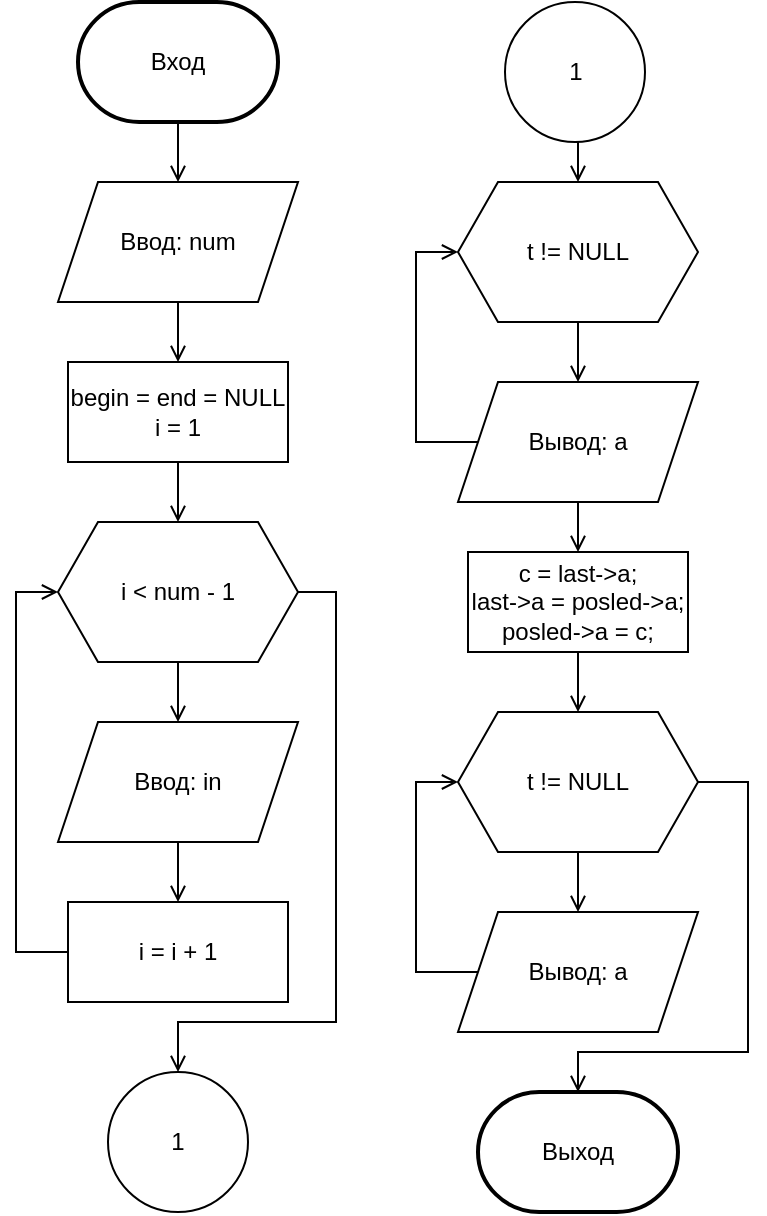 <mxfile version="14.4.3" type="github">
  <diagram id="2XYw5rfrzcdDfsoRY1aY" name="Page-1">
    <mxGraphModel dx="1826" dy="2009" grid="1" gridSize="10" guides="1" tooltips="1" connect="1" arrows="1" fold="1" page="1" pageScale="1" pageWidth="827" pageHeight="1169" math="0" shadow="0">
      <root>
        <mxCell id="0" />
        <mxCell id="1" parent="0" />
        <mxCell id="H2cdQdNsFVJgSfEbFwte-2" style="edgeStyle=orthogonalEdgeStyle;rounded=0;orthogonalLoop=1;jettySize=auto;html=1;entryX=0.5;entryY=0;entryDx=0;entryDy=0;endArrow=open;endFill=0;" parent="1" source="bIGdx2mvvDFSyfbHBPX8-2" target="H2cdQdNsFVJgSfEbFwte-1" edge="1">
          <mxGeometry relative="1" as="geometry" />
        </mxCell>
        <mxCell id="bIGdx2mvvDFSyfbHBPX8-2" value="Вход" style="strokeWidth=2;html=1;shape=mxgraph.flowchart.terminator;whiteSpace=wrap;" parent="1" vertex="1">
          <mxGeometry x="231" width="100" height="60" as="geometry" />
        </mxCell>
        <mxCell id="bIGdx2mvvDFSyfbHBPX8-59" value="Выход" style="strokeWidth=2;html=1;shape=mxgraph.flowchart.terminator;whiteSpace=wrap;" parent="1" vertex="1">
          <mxGeometry x="431" y="545" width="100" height="60" as="geometry" />
        </mxCell>
        <mxCell id="H2cdQdNsFVJgSfEbFwte-9" style="edgeStyle=orthogonalEdgeStyle;rounded=0;orthogonalLoop=1;jettySize=auto;html=1;endArrow=open;endFill=0;exitX=0.5;exitY=1;exitDx=0;exitDy=0;entryX=0.5;entryY=0;entryDx=0;entryDy=0;" parent="1" source="pRmrsL6-HdyroAubP1yS-1" target="R6cZvxgfhZuNwIvXrBpr-5" edge="1">
          <mxGeometry relative="1" as="geometry">
            <mxPoint x="281" y="410" as="sourcePoint" />
            <mxPoint x="281" y="440" as="targetPoint" />
          </mxGeometry>
        </mxCell>
        <mxCell id="H2cdQdNsFVJgSfEbFwte-13" style="edgeStyle=orthogonalEdgeStyle;rounded=0;orthogonalLoop=1;jettySize=auto;html=1;endArrow=open;endFill=0;entryX=0.5;entryY=0;entryDx=0;entryDy=0;" parent="1" source="pRmrsL6-HdyroAubP1yS-1" target="ApQISaAkhnt0DVVHts4M-14" edge="1">
          <mxGeometry relative="1" as="geometry">
            <mxPoint x="160" y="520" as="targetPoint" />
            <Array as="points">
              <mxPoint x="360" y="295" />
              <mxPoint x="360" y="510" />
              <mxPoint x="281" y="510" />
            </Array>
          </mxGeometry>
        </mxCell>
        <mxCell id="pRmrsL6-HdyroAubP1yS-1" value="i &amp;lt; num - 1" style="shape=hexagon;perimeter=hexagonPerimeter2;whiteSpace=wrap;html=1;fixedSize=1;" parent="1" vertex="1">
          <mxGeometry x="221" y="260" width="120" height="70" as="geometry" />
        </mxCell>
        <mxCell id="H2cdQdNsFVJgSfEbFwte-5" style="edgeStyle=orthogonalEdgeStyle;rounded=0;orthogonalLoop=1;jettySize=auto;html=1;endArrow=open;endFill=0;" parent="1" source="H2cdQdNsFVJgSfEbFwte-1" target="H2cdQdNsFVJgSfEbFwte-4" edge="1">
          <mxGeometry relative="1" as="geometry" />
        </mxCell>
        <mxCell id="H2cdQdNsFVJgSfEbFwte-1" value="Ввод: num" style="shape=parallelogram;perimeter=parallelogramPerimeter;whiteSpace=wrap;html=1;fixedSize=1;" parent="1" vertex="1">
          <mxGeometry x="221" y="90" width="120" height="60" as="geometry" />
        </mxCell>
        <mxCell id="H2cdQdNsFVJgSfEbFwte-6" style="edgeStyle=orthogonalEdgeStyle;rounded=0;orthogonalLoop=1;jettySize=auto;html=1;endArrow=open;endFill=0;" parent="1" source="H2cdQdNsFVJgSfEbFwte-4" target="pRmrsL6-HdyroAubP1yS-1" edge="1">
          <mxGeometry relative="1" as="geometry" />
        </mxCell>
        <mxCell id="H2cdQdNsFVJgSfEbFwte-4" value="begin = end = NULL&lt;br&gt;i = 1" style="rounded=0;whiteSpace=wrap;html=1;" parent="1" vertex="1">
          <mxGeometry x="226" y="180" width="110" height="50" as="geometry" />
        </mxCell>
        <mxCell id="H2cdQdNsFVJgSfEbFwte-12" style="edgeStyle=orthogonalEdgeStyle;rounded=0;orthogonalLoop=1;jettySize=auto;html=1;endArrow=open;endFill=0;exitX=0;exitY=0.5;exitDx=0;exitDy=0;" parent="1" source="R6cZvxgfhZuNwIvXrBpr-4" edge="1">
          <mxGeometry relative="1" as="geometry">
            <mxPoint x="221" y="295" as="targetPoint" />
            <Array as="points">
              <mxPoint x="200" y="475" />
              <mxPoint x="200" y="295" />
            </Array>
            <mxPoint x="231" y="730" as="sourcePoint" />
          </mxGeometry>
        </mxCell>
        <mxCell id="ApQISaAkhnt0DVVHts4M-19" style="edgeStyle=orthogonalEdgeStyle;rounded=0;orthogonalLoop=1;jettySize=auto;html=1;exitX=0.5;exitY=1;exitDx=0;exitDy=0;entryX=0.5;entryY=0;entryDx=0;entryDy=0;endArrow=open;endFill=0;strokeColor=#000000;" parent="1" source="H2cdQdNsFVJgSfEbFwte-15" target="ApQISaAkhnt0DVVHts4M-4" edge="1">
          <mxGeometry relative="1" as="geometry" />
        </mxCell>
        <mxCell id="H2cdQdNsFVJgSfEbFwte-15" value="1" style="ellipse;whiteSpace=wrap;html=1;aspect=fixed;" parent="1" vertex="1">
          <mxGeometry x="444.5" width="70" height="70" as="geometry" />
        </mxCell>
        <mxCell id="R6cZvxgfhZuNwIvXrBpr-4" value="i = i + 1" style="rounded=0;whiteSpace=wrap;html=1;" parent="1" vertex="1">
          <mxGeometry x="226" y="450" width="110" height="50" as="geometry" />
        </mxCell>
        <mxCell id="ApQISaAkhnt0DVVHts4M-1" style="edgeStyle=orthogonalEdgeStyle;rounded=0;orthogonalLoop=1;jettySize=auto;html=1;exitX=0.5;exitY=1;exitDx=0;exitDy=0;entryX=0.5;entryY=0;entryDx=0;entryDy=0;endArrow=open;endFill=0;" parent="1" source="R6cZvxgfhZuNwIvXrBpr-5" target="R6cZvxgfhZuNwIvXrBpr-4" edge="1">
          <mxGeometry relative="1" as="geometry" />
        </mxCell>
        <mxCell id="R6cZvxgfhZuNwIvXrBpr-5" value="Ввод: in" style="shape=parallelogram;perimeter=parallelogramPerimeter;whiteSpace=wrap;html=1;fixedSize=1;" parent="1" vertex="1">
          <mxGeometry x="221" y="360" width="120" height="60" as="geometry" />
        </mxCell>
        <mxCell id="ApQISaAkhnt0DVVHts4M-15" style="edgeStyle=orthogonalEdgeStyle;rounded=0;orthogonalLoop=1;jettySize=auto;html=1;entryX=0.5;entryY=0;entryDx=0;entryDy=0;endArrow=open;endFill=0;strokeColor=#000000;" parent="1" source="ApQISaAkhnt0DVVHts4M-2" target="ApQISaAkhnt0DVVHts4M-10" edge="1">
          <mxGeometry relative="1" as="geometry" />
        </mxCell>
        <mxCell id="ApQISaAkhnt0DVVHts4M-2" value="&lt;div&gt;c = last-&amp;gt;a;&lt;/div&gt;&lt;div&gt;&lt;span&gt; &lt;/span&gt;last-&amp;gt;a = posled-&amp;gt;a;&lt;/div&gt;&lt;div&gt;&lt;span&gt; &lt;/span&gt;posled-&amp;gt;a = c;&lt;/div&gt;" style="rounded=0;whiteSpace=wrap;html=1;" parent="1" vertex="1">
          <mxGeometry x="426" y="275" width="110" height="50" as="geometry" />
        </mxCell>
        <mxCell id="ApQISaAkhnt0DVVHts4M-3" style="edgeStyle=orthogonalEdgeStyle;rounded=0;orthogonalLoop=1;jettySize=auto;html=1;endArrow=open;endFill=0;exitX=0.5;exitY=1;exitDx=0;exitDy=0;entryX=0.5;entryY=0;entryDx=0;entryDy=0;" parent="1" source="ApQISaAkhnt0DVVHts4M-4" target="ApQISaAkhnt0DVVHts4M-8" edge="1">
          <mxGeometry relative="1" as="geometry">
            <mxPoint x="481" y="240" as="sourcePoint" />
            <mxPoint x="481" y="270" as="targetPoint" />
          </mxGeometry>
        </mxCell>
        <mxCell id="ApQISaAkhnt0DVVHts4M-4" value="t != NULL" style="shape=hexagon;perimeter=hexagonPerimeter2;whiteSpace=wrap;html=1;fixedSize=1;" parent="1" vertex="1">
          <mxGeometry x="421" y="90" width="120" height="70" as="geometry" />
        </mxCell>
        <mxCell id="ApQISaAkhnt0DVVHts4M-5" style="edgeStyle=orthogonalEdgeStyle;rounded=0;orthogonalLoop=1;jettySize=auto;html=1;endArrow=open;endFill=0;exitX=0;exitY=0.5;exitDx=0;exitDy=0;" parent="1" source="ApQISaAkhnt0DVVHts4M-8" edge="1">
          <mxGeometry relative="1" as="geometry">
            <mxPoint x="421" y="125" as="targetPoint" />
            <Array as="points">
              <mxPoint x="400" y="220" />
              <mxPoint x="400" y="125" />
            </Array>
            <mxPoint x="426" y="305" as="sourcePoint" />
          </mxGeometry>
        </mxCell>
        <mxCell id="ApQISaAkhnt0DVVHts4M-18" style="edgeStyle=orthogonalEdgeStyle;rounded=0;orthogonalLoop=1;jettySize=auto;html=1;exitX=0.5;exitY=1;exitDx=0;exitDy=0;entryX=0.5;entryY=0;entryDx=0;entryDy=0;endArrow=open;endFill=0;strokeColor=#000000;" parent="1" source="ApQISaAkhnt0DVVHts4M-8" target="ApQISaAkhnt0DVVHts4M-2" edge="1">
          <mxGeometry relative="1" as="geometry" />
        </mxCell>
        <mxCell id="ApQISaAkhnt0DVVHts4M-8" value="Вывод: a" style="shape=parallelogram;perimeter=parallelogramPerimeter;whiteSpace=wrap;html=1;fixedSize=1;" parent="1" vertex="1">
          <mxGeometry x="421" y="190" width="120" height="60" as="geometry" />
        </mxCell>
        <mxCell id="ApQISaAkhnt0DVVHts4M-9" style="edgeStyle=orthogonalEdgeStyle;rounded=0;orthogonalLoop=1;jettySize=auto;html=1;endArrow=open;endFill=0;exitX=0.5;exitY=1;exitDx=0;exitDy=0;entryX=0.5;entryY=0;entryDx=0;entryDy=0;" parent="1" source="ApQISaAkhnt0DVVHts4M-10" target="ApQISaAkhnt0DVVHts4M-12" edge="1">
          <mxGeometry relative="1" as="geometry">
            <mxPoint x="481" y="505" as="sourcePoint" />
            <mxPoint x="481" y="535" as="targetPoint" />
          </mxGeometry>
        </mxCell>
        <mxCell id="ApQISaAkhnt0DVVHts4M-17" style="edgeStyle=orthogonalEdgeStyle;rounded=0;orthogonalLoop=1;jettySize=auto;html=1;entryX=0.5;entryY=0;entryDx=0;entryDy=0;entryPerimeter=0;endArrow=open;endFill=0;strokeColor=#000000;" parent="1" source="ApQISaAkhnt0DVVHts4M-10" target="bIGdx2mvvDFSyfbHBPX8-59" edge="1">
          <mxGeometry relative="1" as="geometry">
            <Array as="points">
              <mxPoint x="566" y="390" />
              <mxPoint x="566" y="525" />
              <mxPoint x="481" y="525" />
            </Array>
          </mxGeometry>
        </mxCell>
        <mxCell id="ApQISaAkhnt0DVVHts4M-10" value="t != NULL" style="shape=hexagon;perimeter=hexagonPerimeter2;whiteSpace=wrap;html=1;fixedSize=1;" parent="1" vertex="1">
          <mxGeometry x="421" y="355" width="120" height="70" as="geometry" />
        </mxCell>
        <mxCell id="ApQISaAkhnt0DVVHts4M-11" style="edgeStyle=orthogonalEdgeStyle;rounded=0;orthogonalLoop=1;jettySize=auto;html=1;endArrow=open;endFill=0;exitX=0;exitY=0.5;exitDx=0;exitDy=0;" parent="1" source="ApQISaAkhnt0DVVHts4M-12" edge="1">
          <mxGeometry relative="1" as="geometry">
            <mxPoint x="421" y="390" as="targetPoint" />
            <Array as="points">
              <mxPoint x="400" y="485" />
              <mxPoint x="400" y="390" />
            </Array>
            <mxPoint x="426" y="570" as="sourcePoint" />
          </mxGeometry>
        </mxCell>
        <mxCell id="ApQISaAkhnt0DVVHts4M-12" value="Вывод: a" style="shape=parallelogram;perimeter=parallelogramPerimeter;whiteSpace=wrap;html=1;fixedSize=1;" parent="1" vertex="1">
          <mxGeometry x="421" y="455" width="120" height="60" as="geometry" />
        </mxCell>
        <mxCell id="ApQISaAkhnt0DVVHts4M-14" value="1" style="ellipse;whiteSpace=wrap;html=1;aspect=fixed;" parent="1" vertex="1">
          <mxGeometry x="246" y="535" width="70" height="70" as="geometry" />
        </mxCell>
      </root>
    </mxGraphModel>
  </diagram>
</mxfile>
